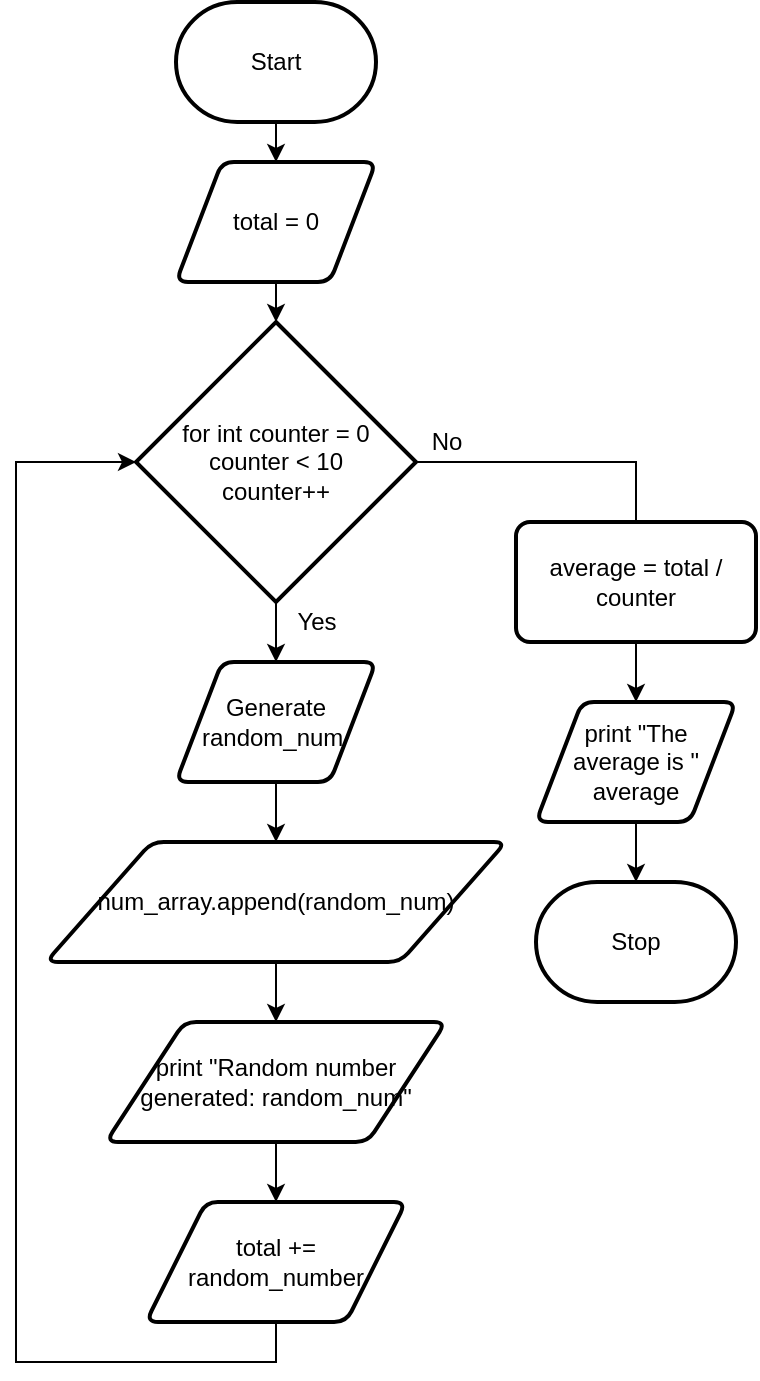 <mxfile>
    <diagram id="JqOo338mFjRoOCTTENWM" name="Page-1">
        <mxGraphModel dx="1202" dy="790" grid="1" gridSize="10" guides="1" tooltips="1" connect="1" arrows="1" fold="1" page="1" pageScale="1" pageWidth="827" pageHeight="1169" math="0" shadow="0">
            <root>
                <mxCell id="0"/>
                <mxCell id="1" parent="0"/>
                <mxCell id="hFFJQHwZIzuJaEAAOEWF-43" style="edgeStyle=none;rounded=0;html=1;exitX=0.5;exitY=1;exitDx=0;exitDy=0;exitPerimeter=0;entryX=0.5;entryY=0;entryDx=0;entryDy=0;" parent="1" source="2" target="hFFJQHwZIzuJaEAAOEWF-42" edge="1">
                    <mxGeometry relative="1" as="geometry"/>
                </mxCell>
                <mxCell id="2" value="Start" style="strokeWidth=2;html=1;shape=mxgraph.flowchart.terminator;whiteSpace=wrap;" parent="1" vertex="1">
                    <mxGeometry x="120" y="20" width="100" height="60" as="geometry"/>
                </mxCell>
                <mxCell id="15" value="Stop" style="strokeWidth=2;html=1;shape=mxgraph.flowchart.terminator;whiteSpace=wrap;" parent="1" vertex="1">
                    <mxGeometry x="300" y="460" width="100" height="60" as="geometry"/>
                </mxCell>
                <mxCell id="hFFJQHwZIzuJaEAAOEWF-38" style="edgeStyle=none;html=1;exitX=0.5;exitY=1;exitDx=0;exitDy=0;exitPerimeter=0;entryX=0.5;entryY=0;entryDx=0;entryDy=0;" parent="1" source="17" target="18" edge="1">
                    <mxGeometry relative="1" as="geometry"/>
                </mxCell>
                <mxCell id="hFFJQHwZIzuJaEAAOEWF-41" style="edgeStyle=none;rounded=0;html=1;exitX=1;exitY=0.5;exitDx=0;exitDy=0;exitPerimeter=0;entryX=0.5;entryY=0;entryDx=0;entryDy=0;entryPerimeter=0;" parent="1" source="17" edge="1">
                    <mxGeometry relative="1" as="geometry">
                        <mxPoint x="350" y="300" as="targetPoint"/>
                        <Array as="points">
                            <mxPoint x="350" y="250"/>
                        </Array>
                    </mxGeometry>
                </mxCell>
                <mxCell id="17" value="for int counter = 0&lt;br&gt;counter &amp;lt; 10&lt;br&gt;counter++" style="strokeWidth=2;html=1;shape=mxgraph.flowchart.decision;whiteSpace=wrap;" parent="1" vertex="1">
                    <mxGeometry x="100" y="180" width="140" height="140" as="geometry"/>
                </mxCell>
                <mxCell id="hFFJQHwZIzuJaEAAOEWF-39" style="edgeStyle=none;html=1;exitX=0.5;exitY=1;exitDx=0;exitDy=0;entryX=0.5;entryY=0;entryDx=0;entryDy=0;" parent="1" target="20" edge="1">
                    <mxGeometry relative="1" as="geometry">
                        <mxPoint x="170" y="500" as="sourcePoint"/>
                    </mxGeometry>
                </mxCell>
                <mxCell id="36" style="edgeStyle=none;rounded=0;html=1;exitX=0.5;exitY=1;exitDx=0;exitDy=0;entryX=0.5;entryY=0;entryDx=0;entryDy=0;" edge="1" parent="1" source="18" target="35">
                    <mxGeometry relative="1" as="geometry"/>
                </mxCell>
                <mxCell id="18" value="Generate &lt;br&gt;random_num&amp;nbsp;" style="shape=parallelogram;html=1;strokeWidth=2;perimeter=parallelogramPerimeter;whiteSpace=wrap;rounded=1;arcSize=12;size=0.23;" parent="1" vertex="1">
                    <mxGeometry x="120" y="350" width="100" height="60" as="geometry"/>
                </mxCell>
                <mxCell id="hFFJQHwZIzuJaEAAOEWF-47" style="edgeStyle=none;rounded=0;html=1;exitX=0.5;exitY=1;exitDx=0;exitDy=0;entryX=0.5;entryY=0;entryDx=0;entryDy=0;" parent="1" source="20" target="26" edge="1">
                    <mxGeometry relative="1" as="geometry"/>
                </mxCell>
                <mxCell id="20" value="print &quot;Random number generated: random_num&quot;" style="shape=parallelogram;html=1;strokeWidth=2;perimeter=parallelogramPerimeter;whiteSpace=wrap;rounded=1;arcSize=12;size=0.23;" parent="1" vertex="1">
                    <mxGeometry x="85" y="530" width="170" height="60" as="geometry"/>
                </mxCell>
                <mxCell id="23" value="Yes" style="text;html=1;align=center;verticalAlign=middle;resizable=0;points=[];autosize=1;strokeColor=none;fillColor=none;" parent="1" vertex="1">
                    <mxGeometry x="170" y="320" width="40" height="20" as="geometry"/>
                </mxCell>
                <mxCell id="34" style="edgeStyle=none;html=1;exitX=0.5;exitY=1;exitDx=0;exitDy=0;entryX=0;entryY=0.5;entryDx=0;entryDy=0;entryPerimeter=0;rounded=0;" edge="1" parent="1" source="26" target="17">
                    <mxGeometry relative="1" as="geometry">
                        <Array as="points">
                            <mxPoint x="170" y="700"/>
                            <mxPoint x="40" y="700"/>
                            <mxPoint x="40" y="250"/>
                        </Array>
                    </mxGeometry>
                </mxCell>
                <mxCell id="26" value="total += &lt;br&gt;random_number" style="shape=parallelogram;html=1;strokeWidth=2;perimeter=parallelogramPerimeter;whiteSpace=wrap;rounded=1;arcSize=12;size=0.23;" parent="1" vertex="1">
                    <mxGeometry x="105" y="620" width="130" height="60" as="geometry"/>
                </mxCell>
                <mxCell id="hFFJQHwZIzuJaEAAOEWF-52" style="edgeStyle=none;rounded=0;html=1;exitX=0.5;exitY=1;exitDx=0;exitDy=0;entryX=0.5;entryY=0;entryDx=0;entryDy=0;entryPerimeter=0;" parent="1" source="32" target="15" edge="1">
                    <mxGeometry relative="1" as="geometry"/>
                </mxCell>
                <mxCell id="32" value="print &quot;The average is &quot; average" style="shape=parallelogram;html=1;strokeWidth=2;perimeter=parallelogramPerimeter;whiteSpace=wrap;rounded=1;arcSize=12;size=0.23;" parent="1" vertex="1">
                    <mxGeometry x="300" y="370" width="100" height="60" as="geometry"/>
                </mxCell>
                <mxCell id="hFFJQHwZIzuJaEAAOEWF-49" style="edgeStyle=none;rounded=0;html=1;exitX=0.5;exitY=1;exitDx=0;exitDy=0;entryX=0.5;entryY=0;entryDx=0;entryDy=0;" parent="1" source="33" target="32" edge="1">
                    <mxGeometry relative="1" as="geometry"/>
                </mxCell>
                <mxCell id="33" value="average = total / counter" style="rounded=1;whiteSpace=wrap;html=1;absoluteArcSize=1;arcSize=14;strokeWidth=2;" parent="1" vertex="1">
                    <mxGeometry x="290" y="280" width="120" height="60" as="geometry"/>
                </mxCell>
                <mxCell id="hFFJQHwZIzuJaEAAOEWF-36" value="No" style="text;html=1;align=center;verticalAlign=middle;resizable=0;points=[];autosize=1;strokeColor=none;fillColor=none;" parent="1" vertex="1">
                    <mxGeometry x="240" y="230" width="30" height="20" as="geometry"/>
                </mxCell>
                <mxCell id="hFFJQHwZIzuJaEAAOEWF-44" style="edgeStyle=none;rounded=0;html=1;exitX=0.5;exitY=1;exitDx=0;exitDy=0;entryX=0.5;entryY=0;entryDx=0;entryDy=0;entryPerimeter=0;" parent="1" source="hFFJQHwZIzuJaEAAOEWF-42" target="17" edge="1">
                    <mxGeometry relative="1" as="geometry"/>
                </mxCell>
                <mxCell id="hFFJQHwZIzuJaEAAOEWF-42" value="total = 0" style="shape=parallelogram;html=1;strokeWidth=2;perimeter=parallelogramPerimeter;whiteSpace=wrap;rounded=1;arcSize=12;size=0.23;" parent="1" vertex="1">
                    <mxGeometry x="120" y="100" width="100" height="60" as="geometry"/>
                </mxCell>
                <mxCell id="35" value="num_array.append(random_num)" style="shape=parallelogram;html=1;strokeWidth=2;perimeter=parallelogramPerimeter;whiteSpace=wrap;rounded=1;arcSize=12;size=0.23;" vertex="1" parent="1">
                    <mxGeometry x="55" y="440" width="230" height="60" as="geometry"/>
                </mxCell>
            </root>
        </mxGraphModel>
    </diagram>
</mxfile>